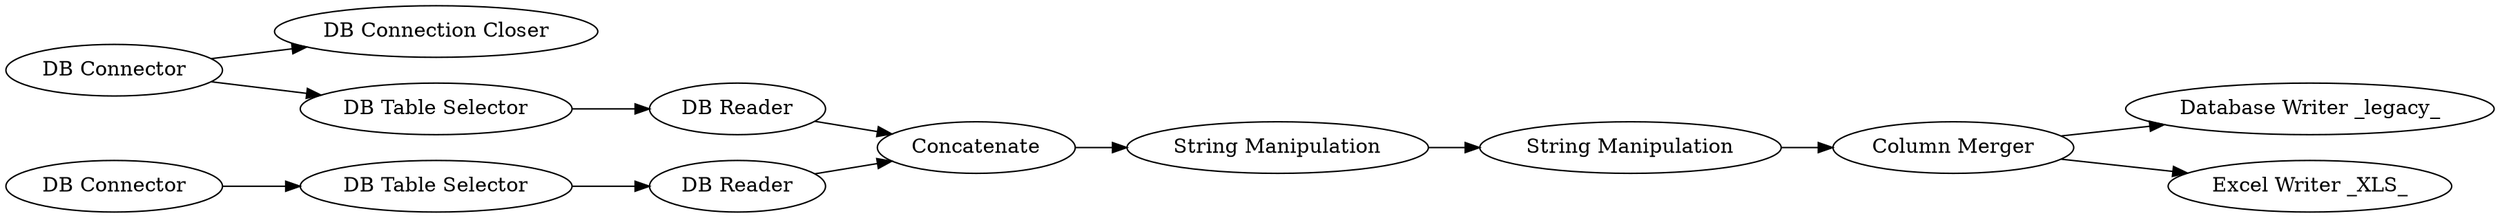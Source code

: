 digraph {
	"-3750162550813482811_21" [label="DB Connection Closer"]
	"-3750162550813482811_20" [label="Database Writer _legacy_"]
	"-3750162550813482811_7" [label="DB Reader"]
	"-3750162550813482811_22" [label="Excel Writer _XLS_"]
	"-3750162550813482811_9" [label=Concatenate]
	"-3750162550813482811_5" [label="Column Merger"]
	"-3750162550813482811_1" [label="DB Connector"]
	"-3750162550813482811_4" [label="DB Table Selector"]
	"-3750162550813482811_3" [label="DB Table Selector"]
	"-3750162550813482811_2" [label="DB Connector"]
	"-3750162550813482811_8" [label="DB Reader"]
	"-3750162550813482811_10" [label="String Manipulation"]
	"-3750162550813482811_11" [label="String Manipulation"]
	"-3750162550813482811_5" -> "-3750162550813482811_20"
	"-3750162550813482811_8" -> "-3750162550813482811_9"
	"-3750162550813482811_5" -> "-3750162550813482811_22"
	"-3750162550813482811_9" -> "-3750162550813482811_10"
	"-3750162550813482811_7" -> "-3750162550813482811_9"
	"-3750162550813482811_3" -> "-3750162550813482811_8"
	"-3750162550813482811_1" -> "-3750162550813482811_21"
	"-3750162550813482811_4" -> "-3750162550813482811_7"
	"-3750162550813482811_10" -> "-3750162550813482811_11"
	"-3750162550813482811_1" -> "-3750162550813482811_4"
	"-3750162550813482811_2" -> "-3750162550813482811_3"
	"-3750162550813482811_11" -> "-3750162550813482811_5"
	rankdir=LR
}
